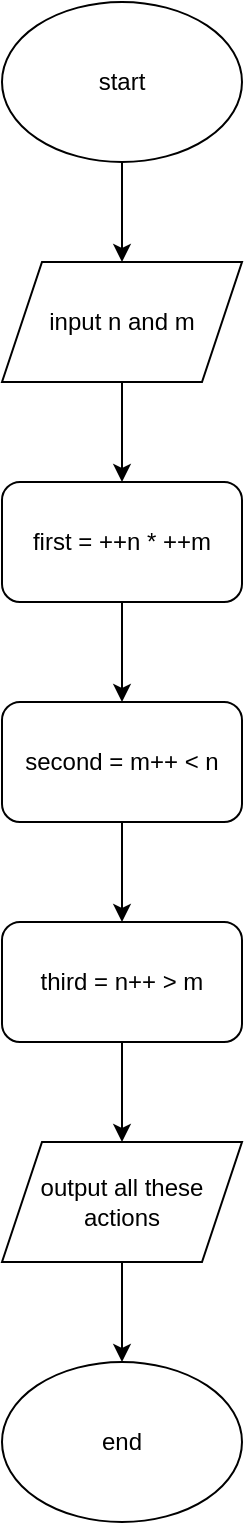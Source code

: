 <mxfile version="24.8.1">
  <diagram name="Page-1" id="L4WhBjqNJOePCvHCVizW">
    <mxGraphModel dx="610" dy="755" grid="1" gridSize="10" guides="1" tooltips="1" connect="1" arrows="1" fold="1" page="1" pageScale="1" pageWidth="850" pageHeight="1100" math="0" shadow="0">
      <root>
        <mxCell id="0" />
        <mxCell id="1" parent="0" />
        <mxCell id="iJGAhcAUCCFyRaBzRZ-4-8" style="edgeStyle=orthogonalEdgeStyle;rounded=0;orthogonalLoop=1;jettySize=auto;html=1;entryX=0.5;entryY=0;entryDx=0;entryDy=0;" edge="1" parent="1" source="iJGAhcAUCCFyRaBzRZ-4-1" target="iJGAhcAUCCFyRaBzRZ-4-2">
          <mxGeometry relative="1" as="geometry" />
        </mxCell>
        <mxCell id="iJGAhcAUCCFyRaBzRZ-4-1" value="start" style="ellipse;whiteSpace=wrap;html=1;" vertex="1" parent="1">
          <mxGeometry x="340" y="20" width="120" height="80" as="geometry" />
        </mxCell>
        <mxCell id="iJGAhcAUCCFyRaBzRZ-4-9" style="edgeStyle=orthogonalEdgeStyle;rounded=0;orthogonalLoop=1;jettySize=auto;html=1;entryX=0.5;entryY=0;entryDx=0;entryDy=0;" edge="1" parent="1" source="iJGAhcAUCCFyRaBzRZ-4-2" target="iJGAhcAUCCFyRaBzRZ-4-5">
          <mxGeometry relative="1" as="geometry" />
        </mxCell>
        <mxCell id="iJGAhcAUCCFyRaBzRZ-4-2" value="input n and m" style="shape=parallelogram;perimeter=parallelogramPerimeter;whiteSpace=wrap;html=1;fixedSize=1;" vertex="1" parent="1">
          <mxGeometry x="340" y="150" width="120" height="60" as="geometry" />
        </mxCell>
        <mxCell id="iJGAhcAUCCFyRaBzRZ-4-10" style="edgeStyle=orthogonalEdgeStyle;rounded=0;orthogonalLoop=1;jettySize=auto;html=1;entryX=0.5;entryY=0;entryDx=0;entryDy=0;" edge="1" parent="1" source="iJGAhcAUCCFyRaBzRZ-4-5" target="iJGAhcAUCCFyRaBzRZ-4-6">
          <mxGeometry relative="1" as="geometry" />
        </mxCell>
        <mxCell id="iJGAhcAUCCFyRaBzRZ-4-5" value="first = ++n * ++m" style="rounded=1;whiteSpace=wrap;html=1;" vertex="1" parent="1">
          <mxGeometry x="340" y="260" width="120" height="60" as="geometry" />
        </mxCell>
        <mxCell id="iJGAhcAUCCFyRaBzRZ-4-11" style="edgeStyle=orthogonalEdgeStyle;rounded=0;orthogonalLoop=1;jettySize=auto;html=1;entryX=0.5;entryY=0;entryDx=0;entryDy=0;" edge="1" parent="1" source="iJGAhcAUCCFyRaBzRZ-4-6" target="iJGAhcAUCCFyRaBzRZ-4-7">
          <mxGeometry relative="1" as="geometry" />
        </mxCell>
        <mxCell id="iJGAhcAUCCFyRaBzRZ-4-6" value="second = m++ &amp;lt; n" style="rounded=1;whiteSpace=wrap;html=1;" vertex="1" parent="1">
          <mxGeometry x="340" y="370" width="120" height="60" as="geometry" />
        </mxCell>
        <mxCell id="iJGAhcAUCCFyRaBzRZ-4-13" style="edgeStyle=orthogonalEdgeStyle;rounded=0;orthogonalLoop=1;jettySize=auto;html=1;entryX=0.5;entryY=0;entryDx=0;entryDy=0;" edge="1" parent="1" source="iJGAhcAUCCFyRaBzRZ-4-7" target="iJGAhcAUCCFyRaBzRZ-4-12">
          <mxGeometry relative="1" as="geometry" />
        </mxCell>
        <mxCell id="iJGAhcAUCCFyRaBzRZ-4-7" value="third = n++ &amp;gt; m" style="rounded=1;whiteSpace=wrap;html=1;" vertex="1" parent="1">
          <mxGeometry x="340" y="480" width="120" height="60" as="geometry" />
        </mxCell>
        <mxCell id="iJGAhcAUCCFyRaBzRZ-4-15" style="edgeStyle=orthogonalEdgeStyle;rounded=0;orthogonalLoop=1;jettySize=auto;html=1;entryX=0.5;entryY=0;entryDx=0;entryDy=0;" edge="1" parent="1" source="iJGAhcAUCCFyRaBzRZ-4-12" target="iJGAhcAUCCFyRaBzRZ-4-14">
          <mxGeometry relative="1" as="geometry" />
        </mxCell>
        <mxCell id="iJGAhcAUCCFyRaBzRZ-4-12" value="output all these actions" style="shape=parallelogram;perimeter=parallelogramPerimeter;whiteSpace=wrap;html=1;fixedSize=1;" vertex="1" parent="1">
          <mxGeometry x="340" y="590" width="120" height="60" as="geometry" />
        </mxCell>
        <mxCell id="iJGAhcAUCCFyRaBzRZ-4-14" value="end" style="ellipse;whiteSpace=wrap;html=1;" vertex="1" parent="1">
          <mxGeometry x="340" y="700" width="120" height="80" as="geometry" />
        </mxCell>
      </root>
    </mxGraphModel>
  </diagram>
</mxfile>

